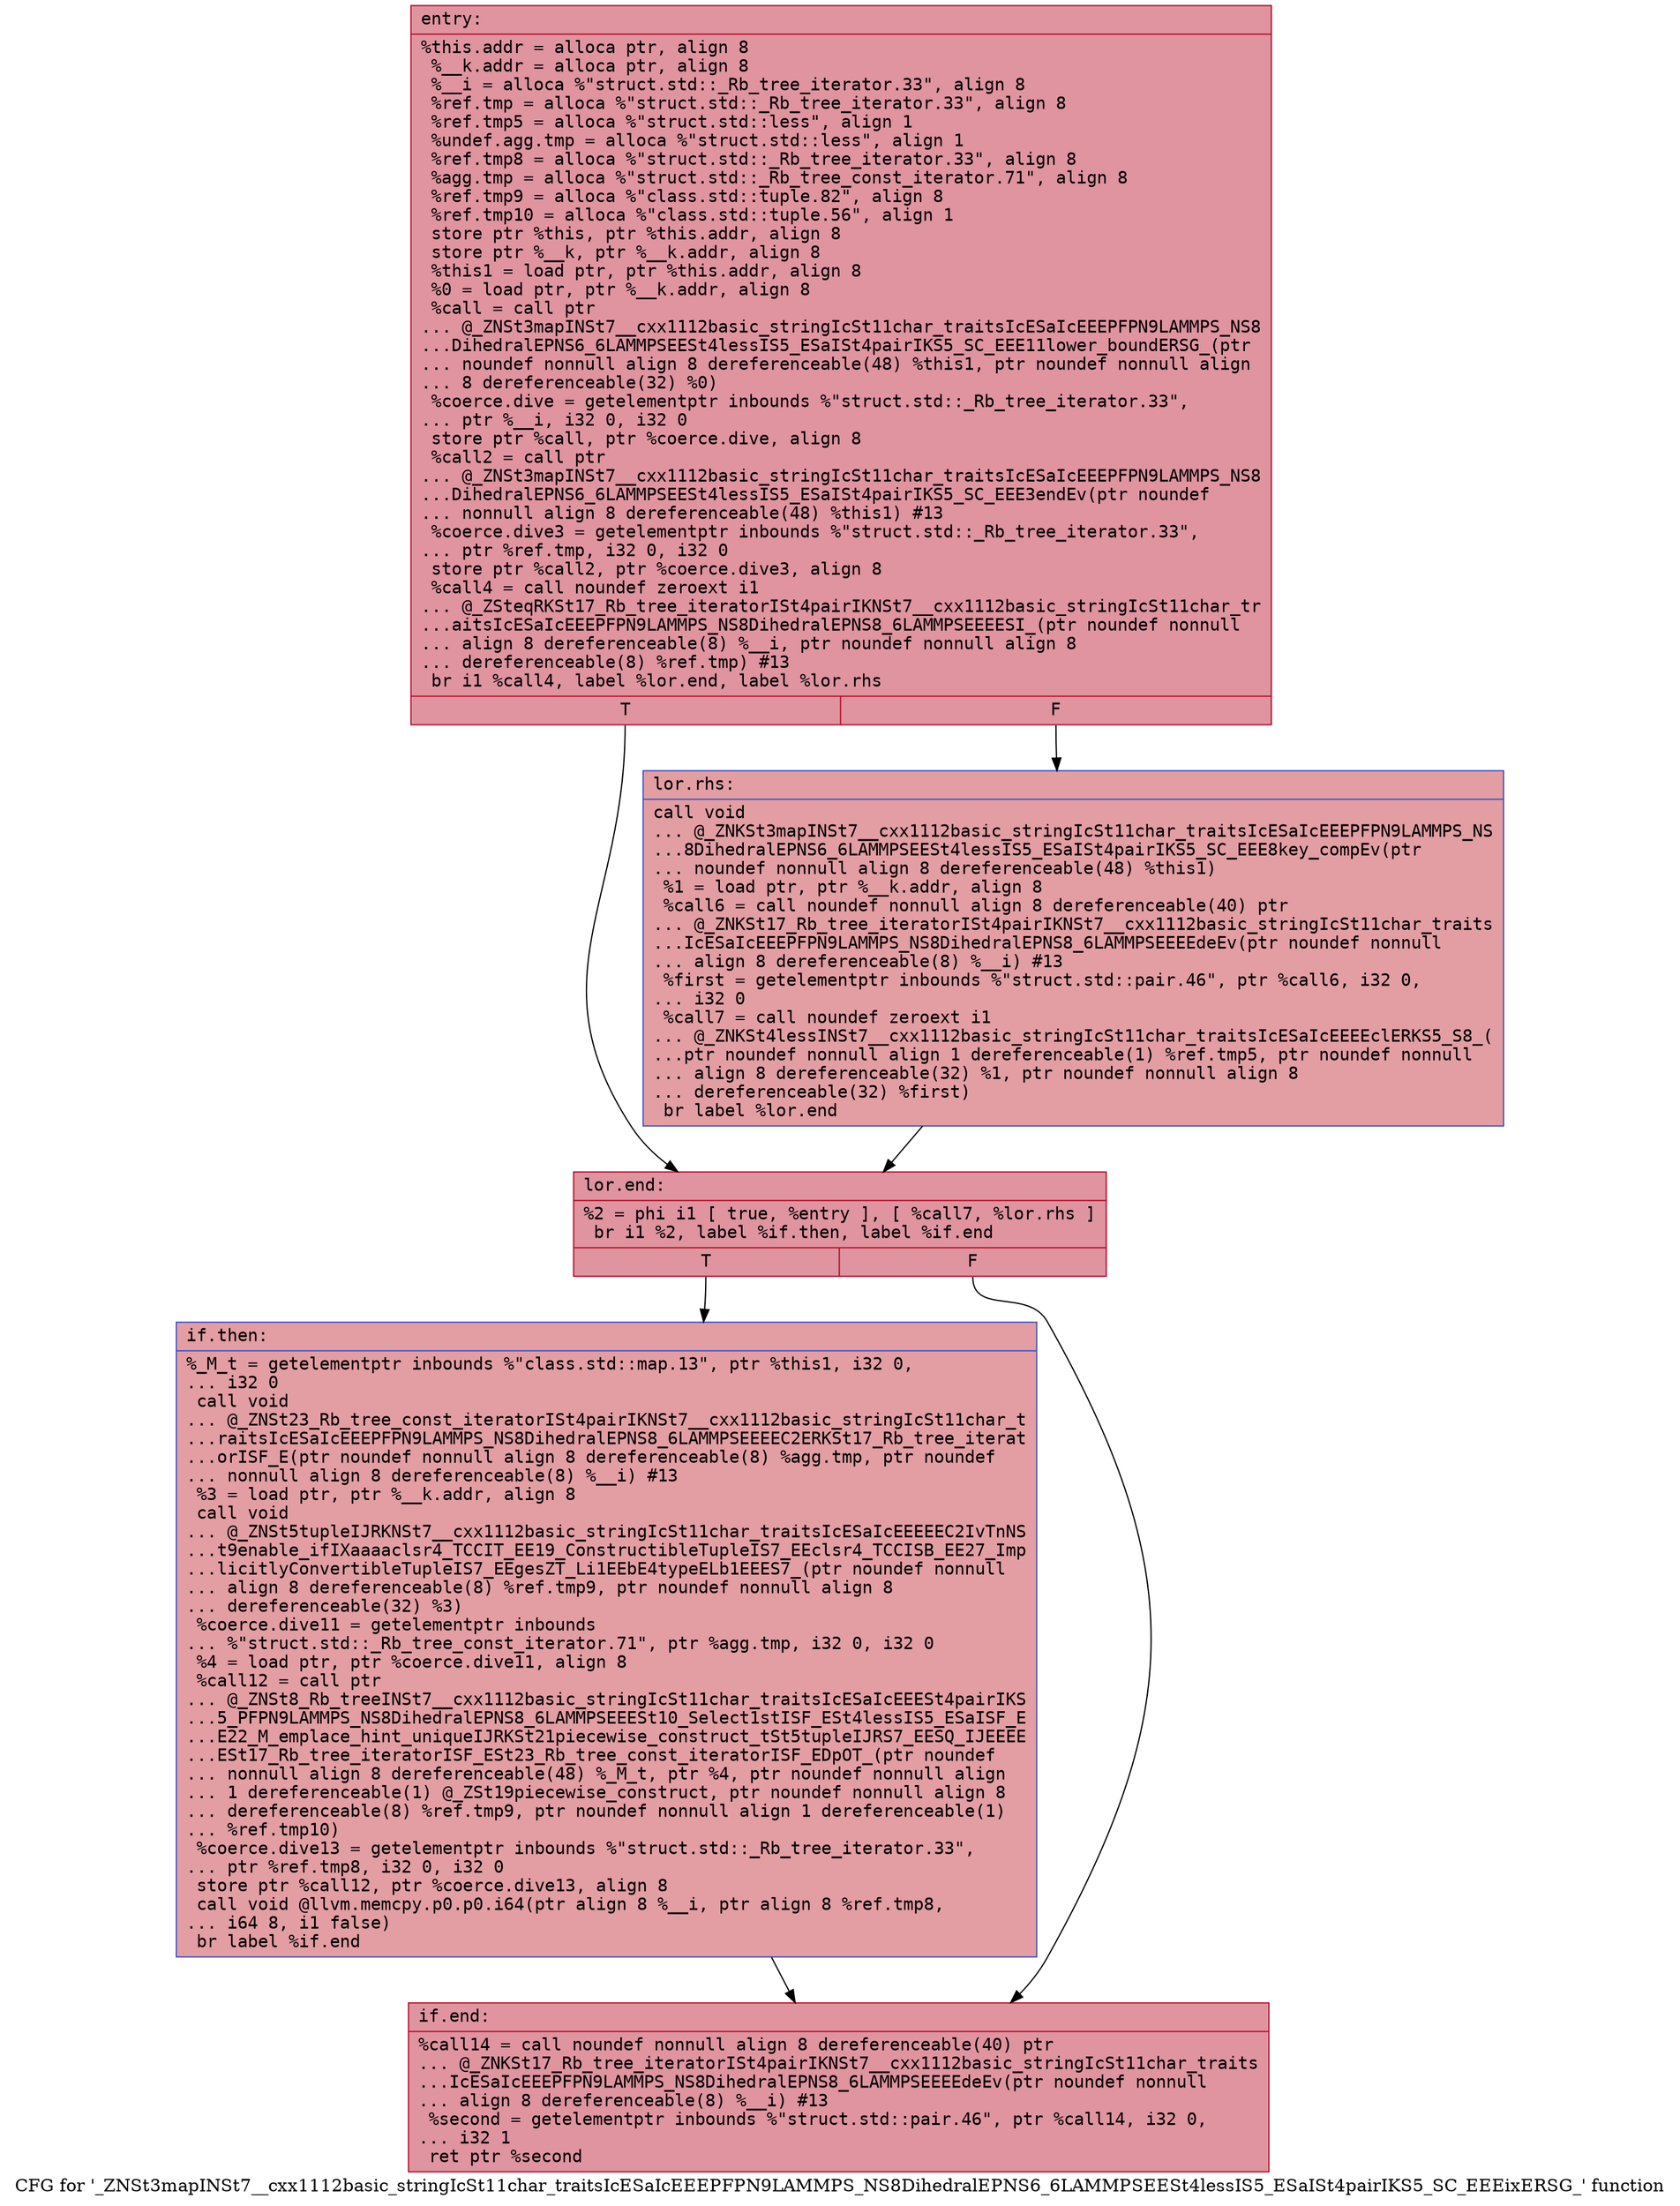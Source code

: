 digraph "CFG for '_ZNSt3mapINSt7__cxx1112basic_stringIcSt11char_traitsIcESaIcEEEPFPN9LAMMPS_NS8DihedralEPNS6_6LAMMPSEESt4lessIS5_ESaISt4pairIKS5_SC_EEEixERSG_' function" {
	label="CFG for '_ZNSt3mapINSt7__cxx1112basic_stringIcSt11char_traitsIcESaIcEEEPFPN9LAMMPS_NS8DihedralEPNS6_6LAMMPSEESt4lessIS5_ESaISt4pairIKS5_SC_EEEixERSG_' function";

	Node0x563a5e03dc40 [shape=record,color="#b70d28ff", style=filled, fillcolor="#b70d2870" fontname="Courier",label="{entry:\l|  %this.addr = alloca ptr, align 8\l  %__k.addr = alloca ptr, align 8\l  %__i = alloca %\"struct.std::_Rb_tree_iterator.33\", align 8\l  %ref.tmp = alloca %\"struct.std::_Rb_tree_iterator.33\", align 8\l  %ref.tmp5 = alloca %\"struct.std::less\", align 1\l  %undef.agg.tmp = alloca %\"struct.std::less\", align 1\l  %ref.tmp8 = alloca %\"struct.std::_Rb_tree_iterator.33\", align 8\l  %agg.tmp = alloca %\"struct.std::_Rb_tree_const_iterator.71\", align 8\l  %ref.tmp9 = alloca %\"class.std::tuple.82\", align 8\l  %ref.tmp10 = alloca %\"class.std::tuple.56\", align 1\l  store ptr %this, ptr %this.addr, align 8\l  store ptr %__k, ptr %__k.addr, align 8\l  %this1 = load ptr, ptr %this.addr, align 8\l  %0 = load ptr, ptr %__k.addr, align 8\l  %call = call ptr\l... @_ZNSt3mapINSt7__cxx1112basic_stringIcSt11char_traitsIcESaIcEEEPFPN9LAMMPS_NS8\l...DihedralEPNS6_6LAMMPSEESt4lessIS5_ESaISt4pairIKS5_SC_EEE11lower_boundERSG_(ptr\l... noundef nonnull align 8 dereferenceable(48) %this1, ptr noundef nonnull align\l... 8 dereferenceable(32) %0)\l  %coerce.dive = getelementptr inbounds %\"struct.std::_Rb_tree_iterator.33\",\l... ptr %__i, i32 0, i32 0\l  store ptr %call, ptr %coerce.dive, align 8\l  %call2 = call ptr\l... @_ZNSt3mapINSt7__cxx1112basic_stringIcSt11char_traitsIcESaIcEEEPFPN9LAMMPS_NS8\l...DihedralEPNS6_6LAMMPSEESt4lessIS5_ESaISt4pairIKS5_SC_EEE3endEv(ptr noundef\l... nonnull align 8 dereferenceable(48) %this1) #13\l  %coerce.dive3 = getelementptr inbounds %\"struct.std::_Rb_tree_iterator.33\",\l... ptr %ref.tmp, i32 0, i32 0\l  store ptr %call2, ptr %coerce.dive3, align 8\l  %call4 = call noundef zeroext i1\l... @_ZSteqRKSt17_Rb_tree_iteratorISt4pairIKNSt7__cxx1112basic_stringIcSt11char_tr\l...aitsIcESaIcEEEPFPN9LAMMPS_NS8DihedralEPNS8_6LAMMPSEEEESI_(ptr noundef nonnull\l... align 8 dereferenceable(8) %__i, ptr noundef nonnull align 8\l... dereferenceable(8) %ref.tmp) #13\l  br i1 %call4, label %lor.end, label %lor.rhs\l|{<s0>T|<s1>F}}"];
	Node0x563a5e03dc40:s0 -> Node0x563a5e03ed80[tooltip="entry -> lor.end\nProbability 50.00%" ];
	Node0x563a5e03dc40:s1 -> Node0x563a5e03edd0[tooltip="entry -> lor.rhs\nProbability 50.00%" ];
	Node0x563a5e03edd0 [shape=record,color="#3d50c3ff", style=filled, fillcolor="#be242e70" fontname="Courier",label="{lor.rhs:\l|  call void\l... @_ZNKSt3mapINSt7__cxx1112basic_stringIcSt11char_traitsIcESaIcEEEPFPN9LAMMPS_NS\l...8DihedralEPNS6_6LAMMPSEESt4lessIS5_ESaISt4pairIKS5_SC_EEE8key_compEv(ptr\l... noundef nonnull align 8 dereferenceable(48) %this1)\l  %1 = load ptr, ptr %__k.addr, align 8\l  %call6 = call noundef nonnull align 8 dereferenceable(40) ptr\l... @_ZNKSt17_Rb_tree_iteratorISt4pairIKNSt7__cxx1112basic_stringIcSt11char_traits\l...IcESaIcEEEPFPN9LAMMPS_NS8DihedralEPNS8_6LAMMPSEEEEdeEv(ptr noundef nonnull\l... align 8 dereferenceable(8) %__i) #13\l  %first = getelementptr inbounds %\"struct.std::pair.46\", ptr %call6, i32 0,\l... i32 0\l  %call7 = call noundef zeroext i1\l... @_ZNKSt4lessINSt7__cxx1112basic_stringIcSt11char_traitsIcESaIcEEEEclERKS5_S8_(\l...ptr noundef nonnull align 1 dereferenceable(1) %ref.tmp5, ptr noundef nonnull\l... align 8 dereferenceable(32) %1, ptr noundef nonnull align 8\l... dereferenceable(32) %first)\l  br label %lor.end\l}"];
	Node0x563a5e03edd0 -> Node0x563a5e03ed80[tooltip="lor.rhs -> lor.end\nProbability 100.00%" ];
	Node0x563a5e03ed80 [shape=record,color="#b70d28ff", style=filled, fillcolor="#b70d2870" fontname="Courier",label="{lor.end:\l|  %2 = phi i1 [ true, %entry ], [ %call7, %lor.rhs ]\l  br i1 %2, label %if.then, label %if.end\l|{<s0>T|<s1>F}}"];
	Node0x563a5e03ed80:s0 -> Node0x563a5e03f2f0[tooltip="lor.end -> if.then\nProbability 50.00%" ];
	Node0x563a5e03ed80:s1 -> Node0x563a5e03e2a0[tooltip="lor.end -> if.end\nProbability 50.00%" ];
	Node0x563a5e03f2f0 [shape=record,color="#3d50c3ff", style=filled, fillcolor="#be242e70" fontname="Courier",label="{if.then:\l|  %_M_t = getelementptr inbounds %\"class.std::map.13\", ptr %this1, i32 0,\l... i32 0\l  call void\l... @_ZNSt23_Rb_tree_const_iteratorISt4pairIKNSt7__cxx1112basic_stringIcSt11char_t\l...raitsIcESaIcEEEPFPN9LAMMPS_NS8DihedralEPNS8_6LAMMPSEEEEC2ERKSt17_Rb_tree_iterat\l...orISF_E(ptr noundef nonnull align 8 dereferenceable(8) %agg.tmp, ptr noundef\l... nonnull align 8 dereferenceable(8) %__i) #13\l  %3 = load ptr, ptr %__k.addr, align 8\l  call void\l... @_ZNSt5tupleIJRKNSt7__cxx1112basic_stringIcSt11char_traitsIcESaIcEEEEEC2IvTnNS\l...t9enable_ifIXaaaaclsr4_TCCIT_EE19_ConstructibleTupleIS7_EEclsr4_TCCISB_EE27_Imp\l...licitlyConvertibleTupleIS7_EEgesZT_Li1EEbE4typeELb1EEES7_(ptr noundef nonnull\l... align 8 dereferenceable(8) %ref.tmp9, ptr noundef nonnull align 8\l... dereferenceable(32) %3)\l  %coerce.dive11 = getelementptr inbounds\l... %\"struct.std::_Rb_tree_const_iterator.71\", ptr %agg.tmp, i32 0, i32 0\l  %4 = load ptr, ptr %coerce.dive11, align 8\l  %call12 = call ptr\l... @_ZNSt8_Rb_treeINSt7__cxx1112basic_stringIcSt11char_traitsIcESaIcEEESt4pairIKS\l...5_PFPN9LAMMPS_NS8DihedralEPNS8_6LAMMPSEEESt10_Select1stISF_ESt4lessIS5_ESaISF_E\l...E22_M_emplace_hint_uniqueIJRKSt21piecewise_construct_tSt5tupleIJRS7_EESQ_IJEEEE\l...ESt17_Rb_tree_iteratorISF_ESt23_Rb_tree_const_iteratorISF_EDpOT_(ptr noundef\l... nonnull align 8 dereferenceable(48) %_M_t, ptr %4, ptr noundef nonnull align\l... 1 dereferenceable(1) @_ZSt19piecewise_construct, ptr noundef nonnull align 8\l... dereferenceable(8) %ref.tmp9, ptr noundef nonnull align 1 dereferenceable(1)\l... %ref.tmp10)\l  %coerce.dive13 = getelementptr inbounds %\"struct.std::_Rb_tree_iterator.33\",\l... ptr %ref.tmp8, i32 0, i32 0\l  store ptr %call12, ptr %coerce.dive13, align 8\l  call void @llvm.memcpy.p0.p0.i64(ptr align 8 %__i, ptr align 8 %ref.tmp8,\l... i64 8, i1 false)\l  br label %if.end\l}"];
	Node0x563a5e03f2f0 -> Node0x563a5e03e2a0[tooltip="if.then -> if.end\nProbability 100.00%" ];
	Node0x563a5e03e2a0 [shape=record,color="#b70d28ff", style=filled, fillcolor="#b70d2870" fontname="Courier",label="{if.end:\l|  %call14 = call noundef nonnull align 8 dereferenceable(40) ptr\l... @_ZNKSt17_Rb_tree_iteratorISt4pairIKNSt7__cxx1112basic_stringIcSt11char_traits\l...IcESaIcEEEPFPN9LAMMPS_NS8DihedralEPNS8_6LAMMPSEEEEdeEv(ptr noundef nonnull\l... align 8 dereferenceable(8) %__i) #13\l  %second = getelementptr inbounds %\"struct.std::pair.46\", ptr %call14, i32 0,\l... i32 1\l  ret ptr %second\l}"];
}
